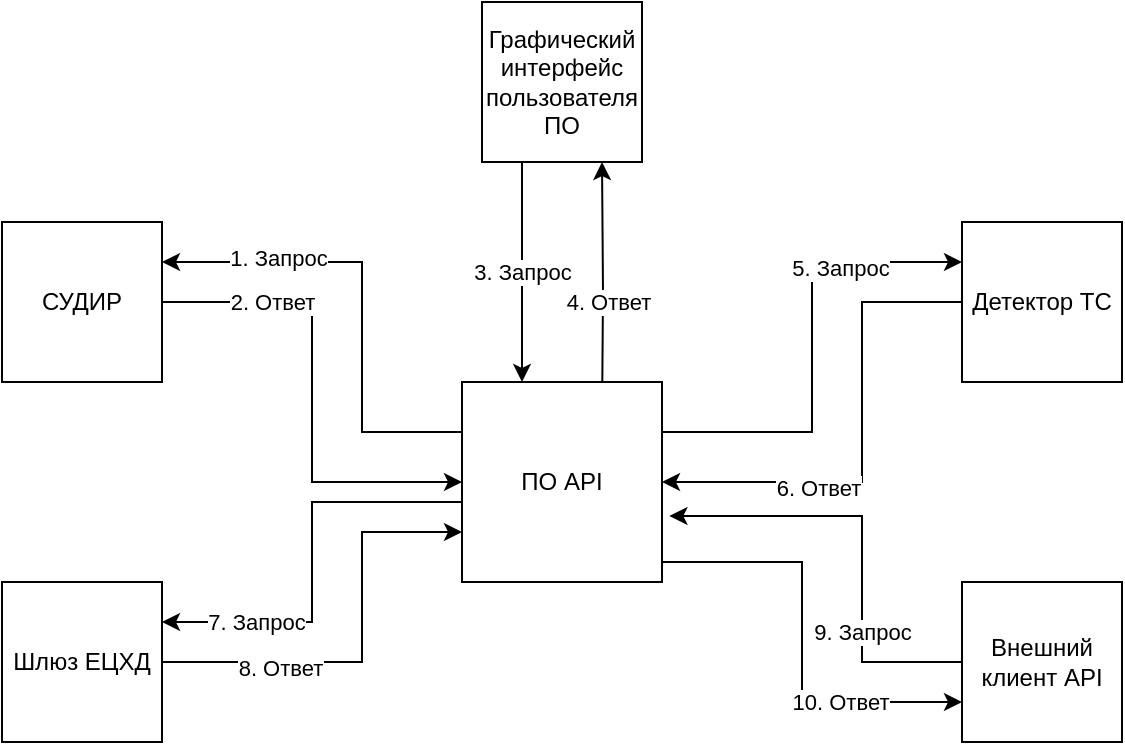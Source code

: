 <mxfile version="21.5.1" type="device">
  <diagram name="Страница 1" id="nvbu6bQ5bQ_TETpwnAEn">
    <mxGraphModel dx="399" dy="537" grid="1" gridSize="10" guides="1" tooltips="1" connect="1" arrows="1" fold="1" page="1" pageScale="1" pageWidth="827" pageHeight="1169" math="0" shadow="0">
      <root>
        <mxCell id="0" />
        <mxCell id="1" parent="0" />
        <mxCell id="Ul4qL4gioDD_za9gsdhG-8" style="edgeStyle=orthogonalEdgeStyle;rounded=0;orthogonalLoop=1;jettySize=auto;html=1;entryX=0.75;entryY=1;entryDx=0;entryDy=0;" edge="1" parent="1" target="Ul4qL4gioDD_za9gsdhG-6">
          <mxGeometry relative="1" as="geometry">
            <mxPoint x="460" y="500" as="sourcePoint" />
          </mxGeometry>
        </mxCell>
        <mxCell id="Ul4qL4gioDD_za9gsdhG-25" value="4. Ответ" style="edgeLabel;html=1;align=center;verticalAlign=middle;resizable=0;points=[];" vertex="1" connectable="0" parent="Ul4qL4gioDD_za9gsdhG-8">
          <mxGeometry x="0.029" y="-3" relative="1" as="geometry">
            <mxPoint y="6" as="offset" />
          </mxGeometry>
        </mxCell>
        <mxCell id="Ul4qL4gioDD_za9gsdhG-9" style="edgeStyle=orthogonalEdgeStyle;rounded=0;orthogonalLoop=1;jettySize=auto;html=1;entryX=0;entryY=0.25;entryDx=0;entryDy=0;exitX=1;exitY=0.25;exitDx=0;exitDy=0;" edge="1" parent="1" source="Ul4qL4gioDD_za9gsdhG-1" target="Ul4qL4gioDD_za9gsdhG-3">
          <mxGeometry relative="1" as="geometry" />
        </mxCell>
        <mxCell id="Ul4qL4gioDD_za9gsdhG-23" value="5. Запрос" style="edgeLabel;html=1;align=center;verticalAlign=middle;resizable=0;points=[];" vertex="1" connectable="0" parent="Ul4qL4gioDD_za9gsdhG-9">
          <mxGeometry x="0.481" y="-3" relative="1" as="geometry">
            <mxPoint as="offset" />
          </mxGeometry>
        </mxCell>
        <mxCell id="Ul4qL4gioDD_za9gsdhG-11" style="edgeStyle=orthogonalEdgeStyle;rounded=0;orthogonalLoop=1;jettySize=auto;html=1;entryX=1;entryY=0.25;entryDx=0;entryDy=0;exitX=0;exitY=0.25;exitDx=0;exitDy=0;" edge="1" parent="1" source="Ul4qL4gioDD_za9gsdhG-1" target="Ul4qL4gioDD_za9gsdhG-2">
          <mxGeometry relative="1" as="geometry">
            <mxPoint x="380" y="500" as="sourcePoint" />
            <Array as="points">
              <mxPoint x="340" y="505" />
              <mxPoint x="340" y="420" />
            </Array>
          </mxGeometry>
        </mxCell>
        <mxCell id="Ul4qL4gioDD_za9gsdhG-21" value="1. Запрос" style="edgeLabel;html=1;align=center;verticalAlign=middle;resizable=0;points=[];" vertex="1" connectable="0" parent="Ul4qL4gioDD_za9gsdhG-11">
          <mxGeometry x="0.506" y="-2" relative="1" as="geometry">
            <mxPoint as="offset" />
          </mxGeometry>
        </mxCell>
        <mxCell id="Ul4qL4gioDD_za9gsdhG-13" style="edgeStyle=orthogonalEdgeStyle;rounded=0;orthogonalLoop=1;jettySize=auto;html=1;entryX=1;entryY=0.25;entryDx=0;entryDy=0;" edge="1" parent="1" source="Ul4qL4gioDD_za9gsdhG-1" target="Ul4qL4gioDD_za9gsdhG-4">
          <mxGeometry relative="1" as="geometry">
            <Array as="points">
              <mxPoint x="315" y="540" />
              <mxPoint x="315" y="600" />
            </Array>
          </mxGeometry>
        </mxCell>
        <mxCell id="Ul4qL4gioDD_za9gsdhG-22" value="7. Запрос" style="edgeLabel;html=1;align=center;verticalAlign=middle;resizable=0;points=[];" vertex="1" connectable="0" parent="Ul4qL4gioDD_za9gsdhG-13">
          <mxGeometry x="0.552" relative="1" as="geometry">
            <mxPoint as="offset" />
          </mxGeometry>
        </mxCell>
        <mxCell id="Ul4qL4gioDD_za9gsdhG-16" style="edgeStyle=orthogonalEdgeStyle;rounded=0;orthogonalLoop=1;jettySize=auto;html=1;entryX=0;entryY=0.75;entryDx=0;entryDy=0;" edge="1" parent="1" source="Ul4qL4gioDD_za9gsdhG-1" target="Ul4qL4gioDD_za9gsdhG-5">
          <mxGeometry relative="1" as="geometry">
            <Array as="points">
              <mxPoint x="560" y="570" />
              <mxPoint x="560" y="640" />
            </Array>
          </mxGeometry>
        </mxCell>
        <mxCell id="Ul4qL4gioDD_za9gsdhG-29" value="10. Ответ" style="edgeLabel;html=1;align=center;verticalAlign=middle;resizable=0;points=[];" vertex="1" connectable="0" parent="Ul4qL4gioDD_za9gsdhG-16">
          <mxGeometry x="0.446" relative="1" as="geometry">
            <mxPoint as="offset" />
          </mxGeometry>
        </mxCell>
        <mxCell id="Ul4qL4gioDD_za9gsdhG-1" value="ПО API" style="whiteSpace=wrap;html=1;aspect=fixed;" vertex="1" parent="1">
          <mxGeometry x="390" y="480" width="100" height="100" as="geometry" />
        </mxCell>
        <mxCell id="Ul4qL4gioDD_za9gsdhG-12" style="edgeStyle=orthogonalEdgeStyle;rounded=0;orthogonalLoop=1;jettySize=auto;html=1;entryX=0;entryY=0.5;entryDx=0;entryDy=0;" edge="1" parent="1" source="Ul4qL4gioDD_za9gsdhG-2" target="Ul4qL4gioDD_za9gsdhG-1">
          <mxGeometry relative="1" as="geometry" />
        </mxCell>
        <mxCell id="Ul4qL4gioDD_za9gsdhG-28" value="2. Ответ" style="edgeLabel;html=1;align=center;verticalAlign=middle;resizable=0;points=[];" vertex="1" connectable="0" parent="Ul4qL4gioDD_za9gsdhG-12">
          <mxGeometry x="-0.542" relative="1" as="geometry">
            <mxPoint as="offset" />
          </mxGeometry>
        </mxCell>
        <mxCell id="Ul4qL4gioDD_za9gsdhG-2" value="СУДИР" style="whiteSpace=wrap;html=1;aspect=fixed;" vertex="1" parent="1">
          <mxGeometry x="160" y="400" width="80" height="80" as="geometry" />
        </mxCell>
        <mxCell id="Ul4qL4gioDD_za9gsdhG-10" style="edgeStyle=orthogonalEdgeStyle;rounded=0;orthogonalLoop=1;jettySize=auto;html=1;entryX=1;entryY=0.5;entryDx=0;entryDy=0;" edge="1" parent="1" source="Ul4qL4gioDD_za9gsdhG-3" target="Ul4qL4gioDD_za9gsdhG-1">
          <mxGeometry relative="1" as="geometry">
            <Array as="points">
              <mxPoint x="590" y="440" />
              <mxPoint x="590" y="530" />
            </Array>
          </mxGeometry>
        </mxCell>
        <mxCell id="Ul4qL4gioDD_za9gsdhG-26" value="6. Ответ" style="edgeLabel;html=1;align=center;verticalAlign=middle;resizable=0;points=[];" vertex="1" connectable="0" parent="Ul4qL4gioDD_za9gsdhG-10">
          <mxGeometry x="0.35" y="3" relative="1" as="geometry">
            <mxPoint as="offset" />
          </mxGeometry>
        </mxCell>
        <mxCell id="Ul4qL4gioDD_za9gsdhG-3" value="Детектор ТС" style="whiteSpace=wrap;html=1;aspect=fixed;" vertex="1" parent="1">
          <mxGeometry x="640" y="400" width="80" height="80" as="geometry" />
        </mxCell>
        <mxCell id="Ul4qL4gioDD_za9gsdhG-14" style="edgeStyle=orthogonalEdgeStyle;rounded=0;orthogonalLoop=1;jettySize=auto;html=1;entryX=0;entryY=0.75;entryDx=0;entryDy=0;" edge="1" parent="1" source="Ul4qL4gioDD_za9gsdhG-4" target="Ul4qL4gioDD_za9gsdhG-1">
          <mxGeometry relative="1" as="geometry">
            <Array as="points">
              <mxPoint x="340" y="620" />
              <mxPoint x="340" y="555" />
            </Array>
          </mxGeometry>
        </mxCell>
        <mxCell id="Ul4qL4gioDD_za9gsdhG-27" value="8. Ответ" style="edgeLabel;html=1;align=center;verticalAlign=middle;resizable=0;points=[];" vertex="1" connectable="0" parent="Ul4qL4gioDD_za9gsdhG-14">
          <mxGeometry x="-0.451" y="-3" relative="1" as="geometry">
            <mxPoint as="offset" />
          </mxGeometry>
        </mxCell>
        <mxCell id="Ul4qL4gioDD_za9gsdhG-4" value="Шлюз ЕЦХД" style="whiteSpace=wrap;html=1;aspect=fixed;" vertex="1" parent="1">
          <mxGeometry x="160" y="580" width="80" height="80" as="geometry" />
        </mxCell>
        <mxCell id="Ul4qL4gioDD_za9gsdhG-15" style="edgeStyle=orthogonalEdgeStyle;rounded=0;orthogonalLoop=1;jettySize=auto;html=1;entryX=1.037;entryY=0.67;entryDx=0;entryDy=0;entryPerimeter=0;" edge="1" parent="1" source="Ul4qL4gioDD_za9gsdhG-5" target="Ul4qL4gioDD_za9gsdhG-1">
          <mxGeometry relative="1" as="geometry">
            <Array as="points">
              <mxPoint x="590" y="620" />
              <mxPoint x="590" y="547" />
            </Array>
          </mxGeometry>
        </mxCell>
        <mxCell id="Ul4qL4gioDD_za9gsdhG-24" value="9. Запрос" style="edgeLabel;html=1;align=center;verticalAlign=middle;resizable=0;points=[];" vertex="1" connectable="0" parent="Ul4qL4gioDD_za9gsdhG-15">
          <mxGeometry x="-0.401" relative="1" as="geometry">
            <mxPoint as="offset" />
          </mxGeometry>
        </mxCell>
        <mxCell id="Ul4qL4gioDD_za9gsdhG-5" value="Внешний клиент API" style="whiteSpace=wrap;html=1;aspect=fixed;" vertex="1" parent="1">
          <mxGeometry x="640" y="580" width="80" height="80" as="geometry" />
        </mxCell>
        <mxCell id="Ul4qL4gioDD_za9gsdhG-7" style="edgeStyle=orthogonalEdgeStyle;rounded=0;orthogonalLoop=1;jettySize=auto;html=1;exitX=0.25;exitY=1;exitDx=0;exitDy=0;" edge="1" parent="1" source="Ul4qL4gioDD_za9gsdhG-6">
          <mxGeometry relative="1" as="geometry">
            <mxPoint x="420" y="480" as="targetPoint" />
          </mxGeometry>
        </mxCell>
        <mxCell id="Ul4qL4gioDD_za9gsdhG-17" value="3. Запрос" style="edgeLabel;html=1;align=center;verticalAlign=middle;resizable=0;points=[];" vertex="1" connectable="0" parent="Ul4qL4gioDD_za9gsdhG-7">
          <mxGeometry x="-0.004" relative="1" as="geometry">
            <mxPoint as="offset" />
          </mxGeometry>
        </mxCell>
        <mxCell id="Ul4qL4gioDD_za9gsdhG-6" value="Графический интерфейс пользователя ПО" style="whiteSpace=wrap;html=1;aspect=fixed;" vertex="1" parent="1">
          <mxGeometry x="400" y="290" width="80" height="80" as="geometry" />
        </mxCell>
      </root>
    </mxGraphModel>
  </diagram>
</mxfile>
